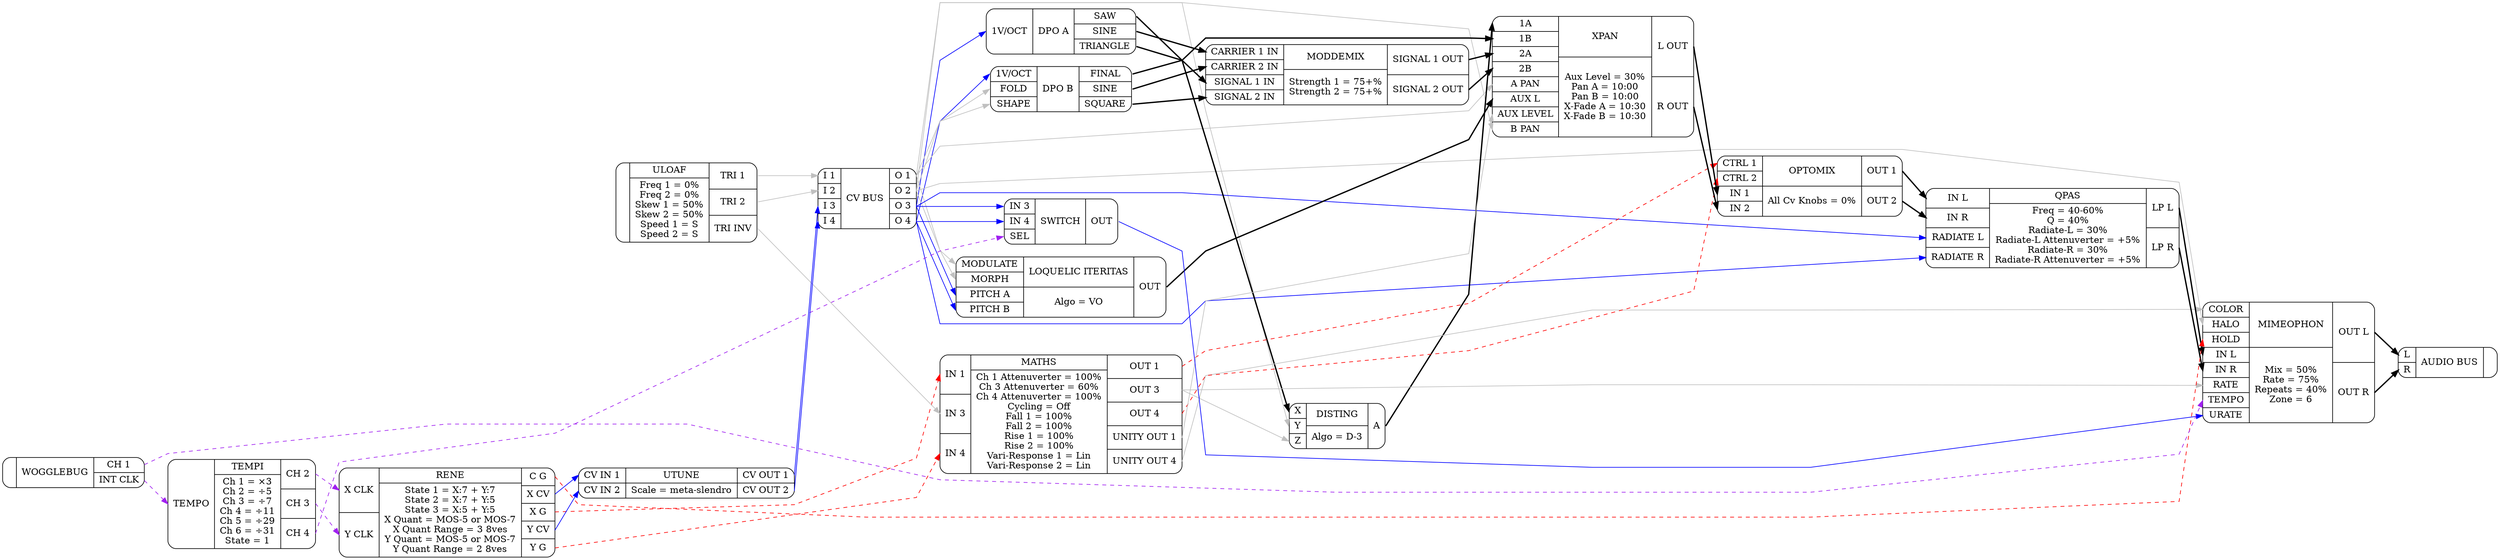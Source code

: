 digraph G{
rankdir = LR;
splines = polyline;
ordering=out;
audiobus[label="{ {<_l> L | <_r> R}|AUDIO BUS| {}}"  shape=Mrecord]
cvbus[label="{ {<_i1> I 1 | <_i2> I 2 | <_i3> I 3 | <_i4> I 4}|CV BUS| {<_o1> O 1 | <_o2> O 2 | <_o3> O 3 | <_o4> O 4}}"  shape=Mrecord]
disting[label="{ {<_x> X | <_y> Y | <_z> Z}|{{DISTING}|{Algo = D-3}}| {<_a> A}}"  shape=Mrecord]
dpoa[label="{ {<_1voct> 1V/OCT}|DPO A| {<_saw> SAW | <_sine> SINE | <_triangle> TRIANGLE}}"  shape=Mrecord]
dpob[label="{ {<_1voct> 1V/OCT | <_fold> FOLD | <_shape> SHAPE}|DPO B| {<_final> FINAL | <_sine> SINE | <_square> SQUARE}}"  shape=Mrecord]
loqueliciteritas[label="{ {<_modulate> MODULATE | <_morph> MORPH | <_pitcha> PITCH A | <_pitchb> PITCH B}|{{LOQUELIC ITERITAS}|{Algo = VO}}| {<_out> OUT}}"  shape=Mrecord]
maths[label="{ {<_in1> IN 1 | <_in3> IN 3 | <_in4> IN 4}|{{MATHS}|{Ch 1 Attenuverter = 100%\nCh 3 Attenuverter = 60%\nCh 4 Attenuverter = 100%\nCycling = Off\nFall 1 = 100%\nFall 2 = 100%\nRise 1 = 100%\nRise 2 = 100%\nVari-Response 1 = Lin\nVari-Response 2 = Lin}}| {<_out1> OUT 1 | <_out3> OUT 3 | <_out4> OUT 4 | <_unityout1> UNITY OUT 1 | <_unityout4> UNITY OUT 4}}"  shape=Mrecord]
mimeophon[label="{ {<_color> COLOR | <_halo> HALO | <_hold> HOLD | <_inl> IN L | <_inr> IN R | <_rate> RATE | <_tempo> TEMPO | <_urate> URATE}|{{MIMEOPHON}|{Mix = 50%\nRate = 75%\nRepeats = 40%\nZone = 6}}| {<_outl> OUT L | <_outr> OUT R}}"  shape=Mrecord]
moddemix[label="{ {<_carrier1in> CARRIER 1 IN | <_carrier2in> CARRIER 2 IN | <_signal1in> SIGNAL 1 IN | <_signal2in> SIGNAL 2 IN}|{{MODDEMIX}|{Strength 1 = 75+%\nStrength 2 = 75+%}}| {<_signal1out> SIGNAL 1 OUT | <_signal2out> SIGNAL 2 OUT}}"  shape=Mrecord]
optomix[label="{ {<_ctrl1> CTRL 1 | <_ctrl2> CTRL 2 | <_in1> IN 1 | <_in2> IN 2}|{{OPTOMIX}|{All Cv Knobs = 0%}}| {<_out1> OUT 1 | <_out2> OUT 2}}"  shape=Mrecord]
qpas[label="{ {<_inl> IN L | <_inr> IN R | <_radiatel> RADIATE L | <_radiater> RADIATE R}|{{QPAS}|{Freq = 40-60%\nQ = 40%\nRadiate-L = 30%\nRadiate-L Attenuverter = +5%\nRadiate-R = 30%\nRadiate-R Attenuverter = +5%}}| {<_lpl> LP L | <_lpr> LP R}}"  shape=Mrecord]
rene[label="{ {<_xclk> X CLK | <_yclk> Y CLK}|{{RENE}|{State 1 = X:7 + Y:7\nState 2 = X:7 + Y:5\nState 3 = X:5 + Y:5\nX Quant = MOS-5 or MOS-7\nX Quant Range = 3 8ves\nY Quant = MOS-5 or MOS-7\nY Quant Range = 2 8ves}}| {<_cg> C G | <_xcv> X CV | <_xg> X G | <_ycv> Y CV | <_yg> Y G}}"  shape=Mrecord]
switch[label="{ {<_in3> IN 3 | <_in4> IN 4 | <_sel> SEL}|SWITCH| {<_out> OUT}}"  shape=Mrecord]
tempi[label="{ {<_tempo> TEMPO}|{{TEMPI}|{Ch 1 = ×3\nCh 2 = ÷5\nCh 3 = ÷7\nCh 4 = ÷11\nCh 5 = ÷29\nCh 6 = ÷31\nState = 1}}| {<_ch2> CH 2 | <_ch3> CH 3 | <_ch4> CH 4}}"  shape=Mrecord]
uloaf[label="{ {}|{{ULOAF}|{Freq 1 = 0%\nFreq 2 = 0%\nSkew 1 = 50%\nSkew 2 = 50%\nSpeed 1 = S\nSpeed 2 = S}}| {<_tri1> TRI 1 | <_tri2> TRI 2 | <_triinv> TRI INV}}"  shape=Mrecord]
utune[label="{ {<_cvin1> CV IN 1 | <_cvin2> CV IN 2}|{{UTUNE}|{Scale = meta-slendro}}| {<_cvout1> CV OUT 1 | <_cvout2> CV OUT 2}}"  shape=Mrecord]
wogglebug[label="{ {}|WOGGLEBUG| {<_ch1> CH 1 | <_intclk> INT CLK}}"  shape=Mrecord]
xpan[label="{ {<_1a> 1A | <_1b> 1B | <_2a> 2A | <_2b> 2B | <_apan> A PAN | <_auxl> AUX L | <_auxlevel> AUX LEVEL | <_bpan> B PAN}|{{XPAN}|{Aux Level = 30%\nPan A = 10:00\nPan B = 10:00\nX-Fade A = 10:30\nX-Fade B = 10:30}}| {<_lout> L OUT | <_rout> R OUT}}"  shape=Mrecord]
disting:_a:e  -> xpan:_1a:w  [style=bold]
dpob:_final:e  -> xpan:_1b:w  [style=bold]
cvbus:_o3:e  -> dpoa:_1voct:w  [color=blue]
cvbus:_o4:e  -> dpob:_1voct:w  [color=blue]
moddemix:_signal1out:e  -> xpan:_2a:w  [style=bold]
moddemix:_signal2out:e  -> xpan:_2b:w  [style=bold]
cvbus:_o1:e  -> xpan:_apan:w  [color=gray]
loqueliciteritas:_out:e  -> xpan:_auxl:w  [style=bold]
maths:_unityout1:e  -> xpan:_auxlevel:w  [color=gray]
cvbus:_o2:e  -> xpan:_bpan:w  [color=gray]
dpoa:_sine:e  -> moddemix:_carrier1in:w  [style=bold]
dpob:_sine:e  -> moddemix:_carrier2in:w  [style=bold]
maths:_unityout4:e  -> mimeophon:_color:w  [color=gray]
maths:_out1:e  -> optomix:_ctrl1:w  [color=red, style=dashed]
maths:_out4:e  -> optomix:_ctrl2:w  [color=red, style=dashed]
rene:_xcv:e  -> utune:_cvin1:w  [color=blue]
rene:_ycv:e  -> utune:_cvin2:w  [color=blue]
cvbus:_o2:e  -> dpob:_fold:w  [color=gray]
cvbus:_o2:e  -> mimeophon:_halo:w  [color=gray]
rene:_cg:e  -> mimeophon:_hold:w  [color=red, style=dashed]
uloaf:_tri1:e  -> cvbus:_i1:w  [color=gray]
uloaf:_tri2:e  -> cvbus:_i2:w  [color=gray]
utune:_cvout1:e  -> cvbus:_i3:w  [color=blue]
utune:_cvout2:e  -> cvbus:_i4:w  [color=blue]
rene:_xg:e  -> maths:_in1:w  [color=red, style=dashed]
xpan:_lout:e  -> optomix:_in1:w  [style=bold]
xpan:_rout:e  -> optomix:_in2:w  [style=bold]
cvbus:_o3:e  -> switch:_in3:w  [color=blue]
uloaf:_triinv:e  -> maths:_in3:w  [color=gray]
cvbus:_o4:e  -> switch:_in4:w  [color=blue]
rene:_yg:e  -> maths:_in4:w  [color=red, style=dashed]
optomix:_out1:e  -> qpas:_inl:w  [style=bold]
qpas:_lpl:e  -> mimeophon:_inl:w  [style=bold]
optomix:_out2:e  -> qpas:_inr:w  [style=bold]
qpas:_lpr:e  -> mimeophon:_inr:w  [style=bold]
mimeophon:_outl:e  -> audiobus:_l:w  [style=bold]
cvbus:_o1:e  -> loqueliciteritas:_modulate:w  [color=gray]
cvbus:_o2:e  -> loqueliciteritas:_morph:w  [color=gray]
cvbus:_o3:e  -> loqueliciteritas:_pitcha:w  [color=blue]
cvbus:_o4:e  -> loqueliciteritas:_pitchb:w  [color=blue]
mimeophon:_outr:e  -> audiobus:_r:w  [style=bold]
cvbus:_o3:e  -> qpas:_radiatel:w  [color=blue]
cvbus:_o4:e  -> qpas:_radiater:w  [color=blue]
maths:_out3:e  -> mimeophon:_rate:w  [color=gray]
tempi:_ch4:e  -> switch:_sel:w  [color=purple, style=dashed]
cvbus:_o1:e  -> dpob:_shape:w  [color=gray]
dpoa:_triangle:e  -> moddemix:_signal1in:w  [style=bold]
dpob:_square:e  -> moddemix:_signal2in:w  [style=bold]
wogglebug:_ch1:e  -> mimeophon:_tempo:w  [color=purple, style=dashed]
wogglebug:_intclk:e  -> tempi:_tempo:w  [color=purple, style=dashed]
switch:_out:e  -> mimeophon:_urate:w  [color=blue]
dpoa:_saw:e  -> disting:_x:w  [style=bold]
tempi:_ch2:e  -> rene:_xclk:w  [color=purple, style=dashed]
cvbus:_o1:e  -> disting:_y:w  [color=gray]
tempi:_ch3:e  -> rene:_yclk:w  [color=purple, style=dashed]
maths:_out3:e  -> disting:_z:w  [color=gray]
}
